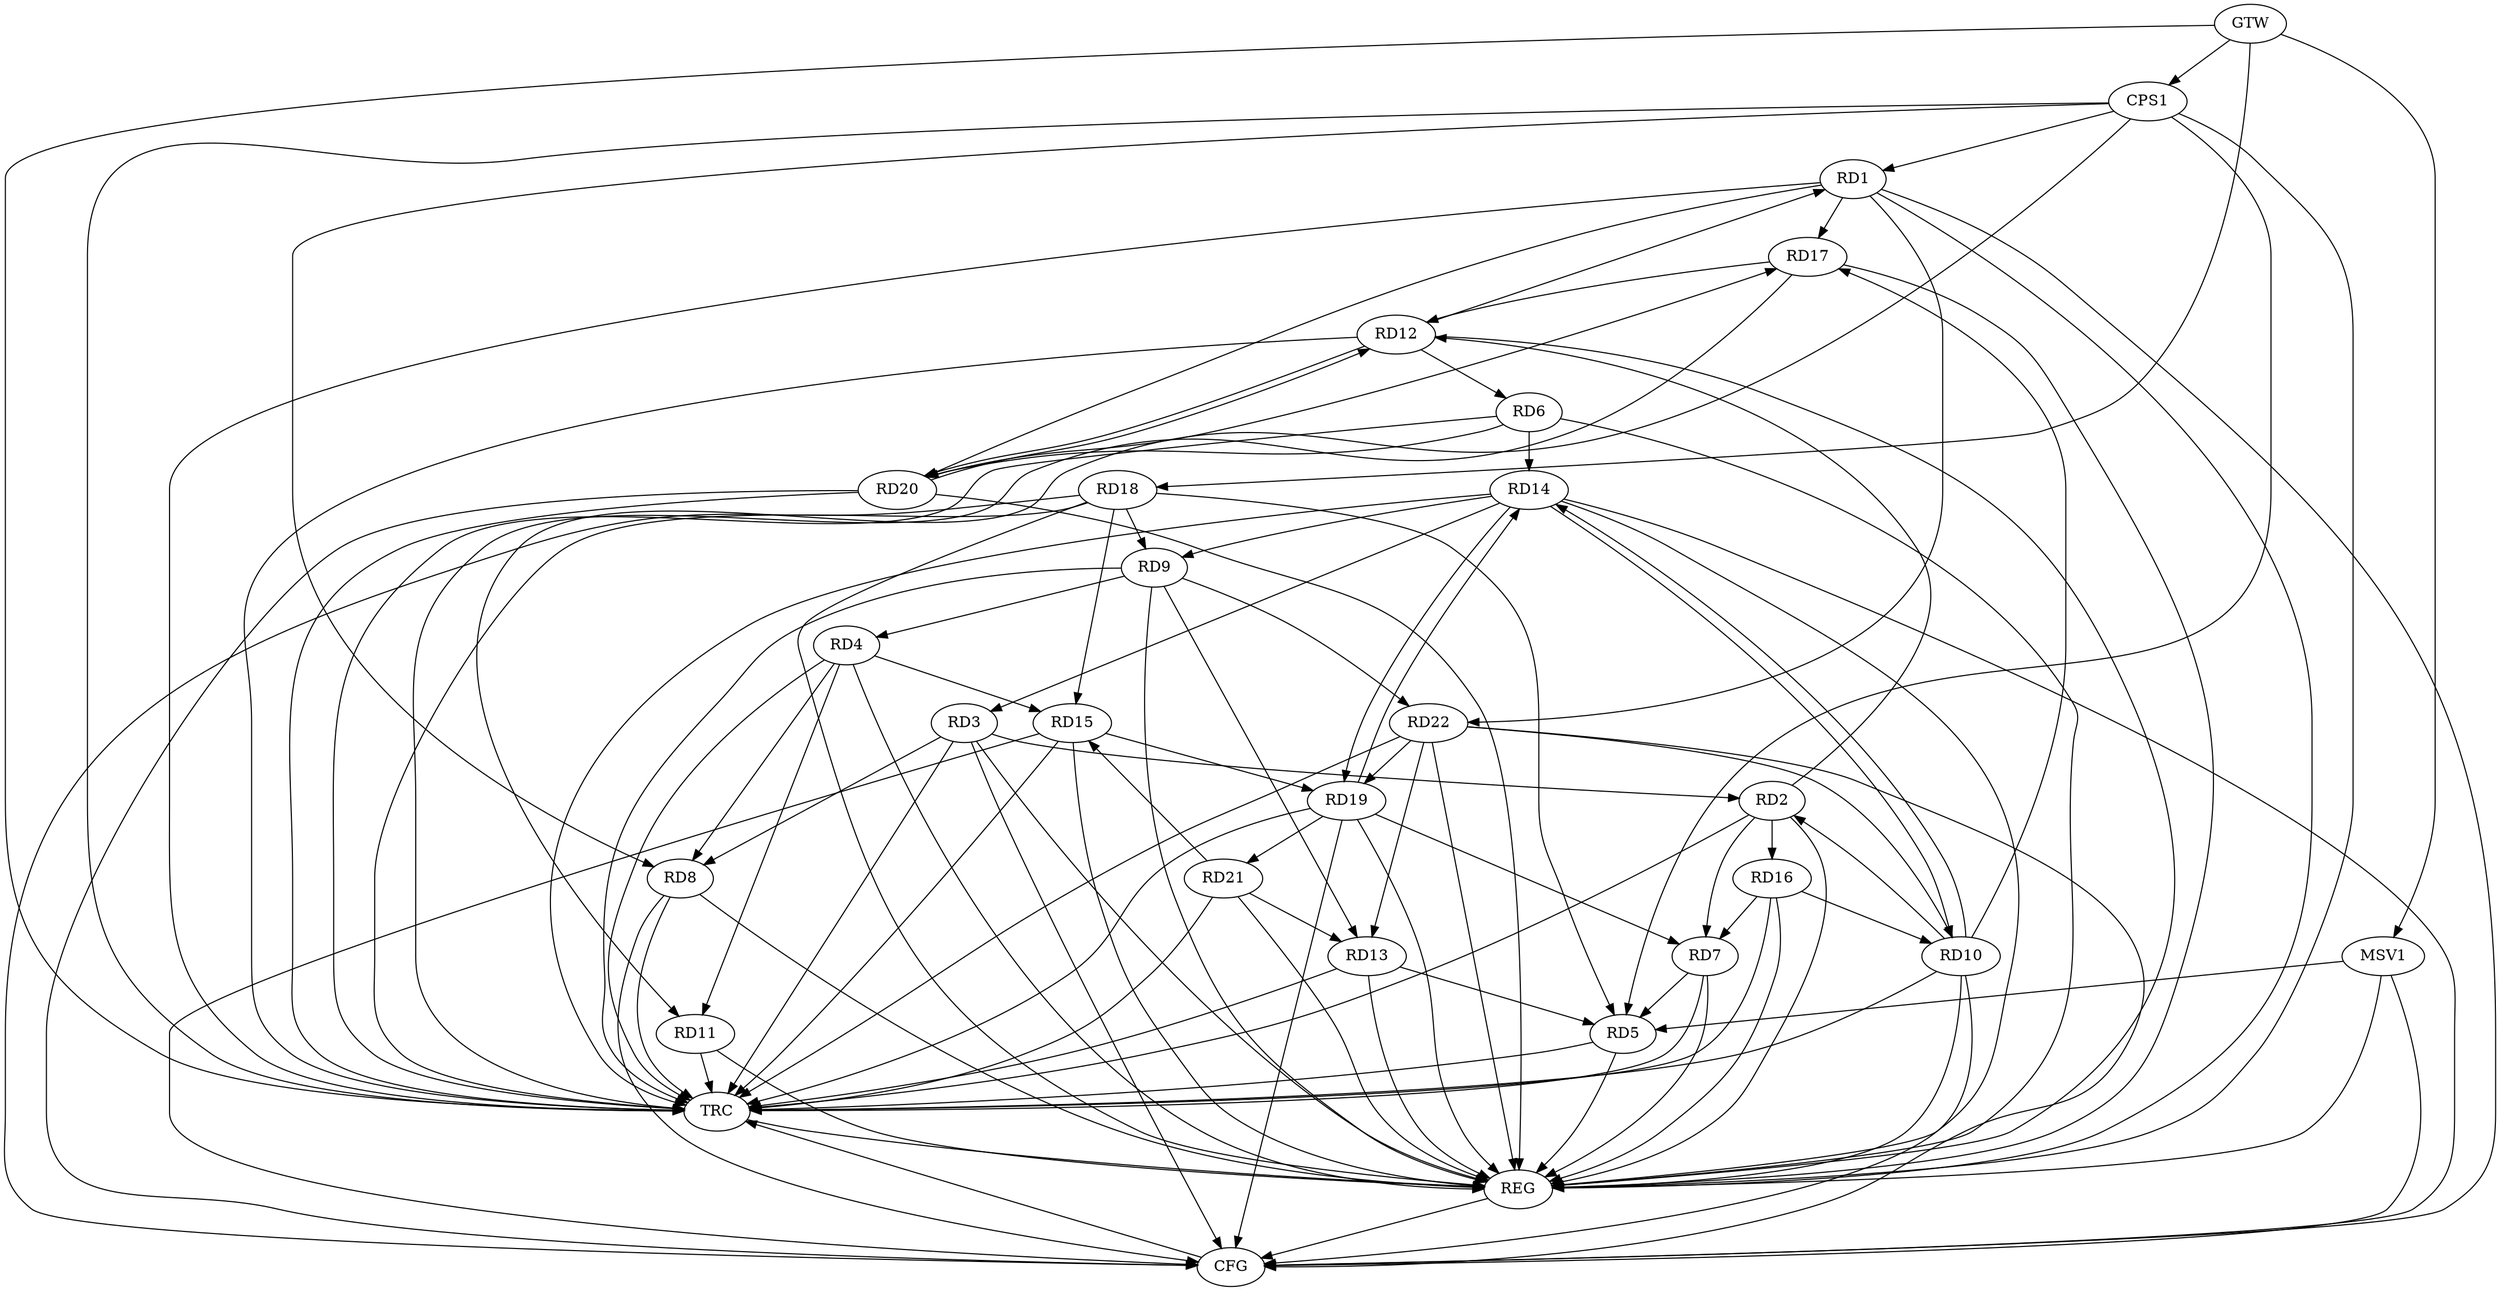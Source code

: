 strict digraph G {
  RD1 [ label="RD1" ];
  RD2 [ label="RD2" ];
  RD3 [ label="RD3" ];
  RD4 [ label="RD4" ];
  RD5 [ label="RD5" ];
  RD6 [ label="RD6" ];
  RD7 [ label="RD7" ];
  RD8 [ label="RD8" ];
  RD9 [ label="RD9" ];
  RD10 [ label="RD10" ];
  RD11 [ label="RD11" ];
  RD12 [ label="RD12" ];
  RD13 [ label="RD13" ];
  RD14 [ label="RD14" ];
  RD15 [ label="RD15" ];
  RD16 [ label="RD16" ];
  RD17 [ label="RD17" ];
  RD18 [ label="RD18" ];
  RD19 [ label="RD19" ];
  RD20 [ label="RD20" ];
  RD21 [ label="RD21" ];
  RD22 [ label="RD22" ];
  CPS1 [ label="CPS1" ];
  GTW [ label="GTW" ];
  REG [ label="REG" ];
  CFG [ label="CFG" ];
  TRC [ label="TRC" ];
  MSV1 [ label="MSV1" ];
  RD12 -> RD1;
  RD1 -> RD17;
  RD1 -> RD20;
  RD1 -> RD22;
  RD3 -> RD2;
  RD2 -> RD7;
  RD10 -> RD2;
  RD2 -> RD12;
  RD2 -> RD16;
  RD3 -> RD8;
  RD14 -> RD3;
  RD4 -> RD8;
  RD9 -> RD4;
  RD4 -> RD11;
  RD4 -> RD15;
  RD7 -> RD5;
  RD13 -> RD5;
  RD18 -> RD5;
  RD12 -> RD6;
  RD6 -> RD14;
  RD6 -> RD20;
  RD16 -> RD7;
  RD19 -> RD7;
  RD9 -> RD13;
  RD14 -> RD9;
  RD18 -> RD9;
  RD9 -> RD22;
  RD10 -> RD14;
  RD14 -> RD10;
  RD16 -> RD10;
  RD10 -> RD17;
  RD22 -> RD10;
  RD17 -> RD12;
  RD12 -> RD20;
  RD20 -> RD12;
  RD21 -> RD13;
  RD22 -> RD13;
  RD14 -> RD19;
  RD19 -> RD14;
  RD18 -> RD15;
  RD15 -> RD19;
  RD21 -> RD15;
  RD20 -> RD17;
  RD19 -> RD21;
  RD22 -> RD19;
  CPS1 -> RD5;
  CPS1 -> RD8;
  CPS1 -> RD11;
  CPS1 -> RD1;
  GTW -> RD18;
  GTW -> CPS1;
  RD1 -> REG;
  RD2 -> REG;
  RD3 -> REG;
  RD4 -> REG;
  RD5 -> REG;
  RD6 -> REG;
  RD7 -> REG;
  RD8 -> REG;
  RD9 -> REG;
  RD10 -> REG;
  RD11 -> REG;
  RD12 -> REG;
  RD13 -> REG;
  RD14 -> REG;
  RD15 -> REG;
  RD16 -> REG;
  RD17 -> REG;
  RD18 -> REG;
  RD19 -> REG;
  RD20 -> REG;
  RD21 -> REG;
  RD22 -> REG;
  CPS1 -> REG;
  RD15 -> CFG;
  RD22 -> CFG;
  RD14 -> CFG;
  RD19 -> CFG;
  RD1 -> CFG;
  RD8 -> CFG;
  RD10 -> CFG;
  RD20 -> CFG;
  RD3 -> CFG;
  RD18 -> CFG;
  REG -> CFG;
  RD1 -> TRC;
  RD2 -> TRC;
  RD3 -> TRC;
  RD4 -> TRC;
  RD5 -> TRC;
  RD6 -> TRC;
  RD7 -> TRC;
  RD8 -> TRC;
  RD9 -> TRC;
  RD10 -> TRC;
  RD11 -> TRC;
  RD12 -> TRC;
  RD13 -> TRC;
  RD14 -> TRC;
  RD15 -> TRC;
  RD16 -> TRC;
  RD17 -> TRC;
  RD18 -> TRC;
  RD19 -> TRC;
  RD20 -> TRC;
  RD21 -> TRC;
  RD22 -> TRC;
  CPS1 -> TRC;
  GTW -> TRC;
  CFG -> TRC;
  TRC -> REG;
  MSV1 -> RD5;
  GTW -> MSV1;
  MSV1 -> REG;
  MSV1 -> CFG;
}
